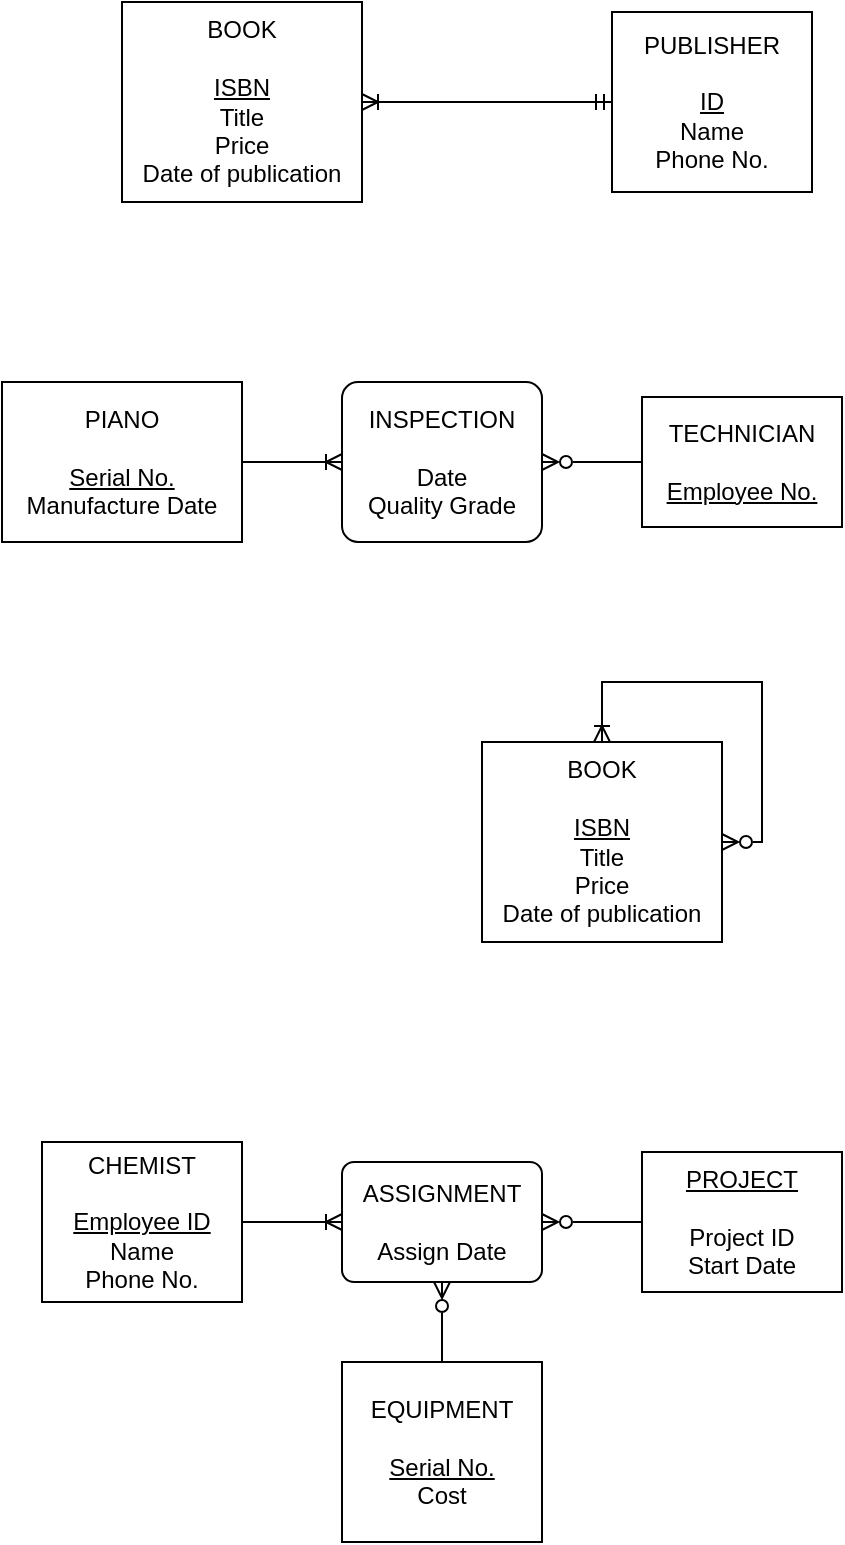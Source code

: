 <mxfile version="21.1.9" type="github">
  <diagram name="Page-1" id="LVZoNYxHvud7TBq3Esnv">
    <mxGraphModel dx="954" dy="616" grid="1" gridSize="10" guides="1" tooltips="1" connect="1" arrows="1" fold="1" page="1" pageScale="1" pageWidth="850" pageHeight="1100" math="0" shadow="0">
      <root>
        <mxCell id="0" />
        <mxCell id="1" parent="0" />
        <mxCell id="8IdoDz5DLcCx1GYUlsVv-1" value="BOOK&lt;br&gt;&lt;br&gt;&lt;u&gt;ISBN&lt;br&gt;&lt;/u&gt;Title&lt;br&gt;Price&lt;br&gt;Date of publication" style="whiteSpace=wrap;html=1;align=center;" parent="1" vertex="1">
          <mxGeometry x="130" y="120" width="120" height="100" as="geometry" />
        </mxCell>
        <mxCell id="8IdoDz5DLcCx1GYUlsVv-2" value="PUBLISHER&lt;br&gt;&lt;br&gt;&lt;u&gt;ID&lt;br&gt;&lt;/u&gt;Name&lt;br style=&quot;border-color: var(--border-color);&quot;&gt;Phone No." style="whiteSpace=wrap;html=1;align=center;" parent="1" vertex="1">
          <mxGeometry x="375" y="125" width="100" height="90" as="geometry" />
        </mxCell>
        <mxCell id="8IdoDz5DLcCx1GYUlsVv-3" style="edgeStyle=orthogonalEdgeStyle;rounded=0;orthogonalLoop=1;jettySize=auto;html=1;entryX=1;entryY=0.5;entryDx=0;entryDy=0;endArrow=ERoneToMany;endFill=0;startArrow=ERmandOne;startFill=0;" parent="1" source="8IdoDz5DLcCx1GYUlsVv-2" target="8IdoDz5DLcCx1GYUlsVv-1" edge="1">
          <mxGeometry relative="1" as="geometry">
            <mxPoint x="240.0" y="169.97" as="sourcePoint" />
          </mxGeometry>
        </mxCell>
        <mxCell id="8IdoDz5DLcCx1GYUlsVv-10" style="edgeStyle=orthogonalEdgeStyle;rounded=0;orthogonalLoop=1;jettySize=auto;html=1;entryX=0;entryY=0.5;entryDx=0;entryDy=0;endArrow=ERoneToMany;endFill=0;" parent="1" source="8IdoDz5DLcCx1GYUlsVv-6" target="8IdoDz5DLcCx1GYUlsVv-9" edge="1">
          <mxGeometry relative="1" as="geometry" />
        </mxCell>
        <mxCell id="8IdoDz5DLcCx1GYUlsVv-6" value="PIANO&lt;br&gt;&lt;br&gt;&lt;u&gt;Serial No.&lt;br&gt;&lt;/u&gt;Manufacture Date" style="whiteSpace=wrap;html=1;align=center;" parent="1" vertex="1">
          <mxGeometry x="70" y="310" width="120" height="80" as="geometry" />
        </mxCell>
        <mxCell id="8IdoDz5DLcCx1GYUlsVv-11" style="edgeStyle=orthogonalEdgeStyle;rounded=0;orthogonalLoop=1;jettySize=auto;html=1;entryX=1;entryY=0.5;entryDx=0;entryDy=0;endArrow=ERzeroToMany;endFill=0;" parent="1" source="8IdoDz5DLcCx1GYUlsVv-7" target="8IdoDz5DLcCx1GYUlsVv-9" edge="1">
          <mxGeometry relative="1" as="geometry" />
        </mxCell>
        <mxCell id="8IdoDz5DLcCx1GYUlsVv-7" value="TECHNICIAN&lt;br&gt;&lt;br&gt;&lt;u&gt;Employee No.&lt;br&gt;&lt;/u&gt;" style="whiteSpace=wrap;html=1;align=center;" parent="1" vertex="1">
          <mxGeometry x="390" y="317.5" width="100" height="65" as="geometry" />
        </mxCell>
        <mxCell id="8IdoDz5DLcCx1GYUlsVv-9" value="INSPECTION&lt;br&gt;&lt;br&gt;Date&lt;br&gt;Quality Grade" style="rounded=1;arcSize=10;whiteSpace=wrap;html=1;align=center;" parent="1" vertex="1">
          <mxGeometry x="240" y="310" width="100" height="80" as="geometry" />
        </mxCell>
        <mxCell id="8IdoDz5DLcCx1GYUlsVv-13" value="BOOK&lt;br&gt;&lt;br&gt;&lt;u&gt;ISBN&lt;br&gt;&lt;/u&gt;Title&lt;br&gt;Price&lt;br&gt;Date of publication" style="whiteSpace=wrap;html=1;align=center;" parent="1" vertex="1">
          <mxGeometry x="310" y="490" width="120" height="100" as="geometry" />
        </mxCell>
        <mxCell id="8IdoDz5DLcCx1GYUlsVv-20" style="edgeStyle=orthogonalEdgeStyle;rounded=0;orthogonalLoop=1;jettySize=auto;html=1;endArrow=ERoneToMany;endFill=0;" parent="1" source="8IdoDz5DLcCx1GYUlsVv-16" target="8IdoDz5DLcCx1GYUlsVv-19" edge="1">
          <mxGeometry relative="1" as="geometry" />
        </mxCell>
        <mxCell id="8IdoDz5DLcCx1GYUlsVv-16" value="&lt;span style=&quot;text-align: start; background-color: initial;&quot;&gt;CHEMIST&lt;br&gt;&lt;/span&gt;&lt;span style=&quot;text-align: start; background-color: initial;&quot; class=&quot;Apple-converted-space&quot;&gt;&lt;br&gt;&lt;u&gt;Employee ID&lt;br&gt;&lt;/u&gt;Name&lt;br&gt;Phone No.&lt;br&gt;&lt;/span&gt;" style="whiteSpace=wrap;html=1;align=center;" parent="1" vertex="1">
          <mxGeometry x="90" y="690" width="100" height="80" as="geometry" />
        </mxCell>
        <mxCell id="8IdoDz5DLcCx1GYUlsVv-21" style="edgeStyle=orthogonalEdgeStyle;rounded=0;orthogonalLoop=1;jettySize=auto;html=1;entryX=1;entryY=0.5;entryDx=0;entryDy=0;endArrow=ERzeroToMany;endFill=0;" parent="1" source="8IdoDz5DLcCx1GYUlsVv-17" target="8IdoDz5DLcCx1GYUlsVv-19" edge="1">
          <mxGeometry relative="1" as="geometry" />
        </mxCell>
        <mxCell id="8IdoDz5DLcCx1GYUlsVv-17" value="&lt;u&gt;PROJECT&lt;/u&gt;&lt;br&gt;&lt;br&gt;Project ID&lt;br&gt;Start Date" style="whiteSpace=wrap;html=1;align=center;" parent="1" vertex="1">
          <mxGeometry x="390" y="695" width="100" height="70" as="geometry" />
        </mxCell>
        <mxCell id="8IdoDz5DLcCx1GYUlsVv-22" style="edgeStyle=orthogonalEdgeStyle;rounded=0;orthogonalLoop=1;jettySize=auto;html=1;entryX=0.5;entryY=1;entryDx=0;entryDy=0;endArrow=ERzeroToMany;endFill=0;" parent="1" source="8IdoDz5DLcCx1GYUlsVv-18" target="8IdoDz5DLcCx1GYUlsVv-19" edge="1">
          <mxGeometry relative="1" as="geometry" />
        </mxCell>
        <mxCell id="8IdoDz5DLcCx1GYUlsVv-18" value="&lt;span style=&quot;text-align: start; background-color: initial;&quot;&gt;EQUIPMENT&lt;br&gt;&lt;br&gt;&lt;u&gt;Serial No.&lt;br&gt;&lt;/u&gt;Cost&lt;br&gt;&lt;/span&gt;" style="whiteSpace=wrap;html=1;align=center;" parent="1" vertex="1">
          <mxGeometry x="240" y="800" width="100" height="90" as="geometry" />
        </mxCell>
        <mxCell id="8IdoDz5DLcCx1GYUlsVv-19" value="ASSIGNMENT&lt;br&gt;&lt;br&gt;Assign Date" style="rounded=1;arcSize=10;whiteSpace=wrap;html=1;align=center;" parent="1" vertex="1">
          <mxGeometry x="240" y="700" width="100" height="60" as="geometry" />
        </mxCell>
        <mxCell id="BqWAguVEFXyIC8rA3QBg-5" style="edgeStyle=orthogonalEdgeStyle;rounded=0;orthogonalLoop=1;jettySize=auto;html=1;exitX=1;exitY=0.5;exitDx=0;exitDy=0;entryX=0.5;entryY=0;entryDx=0;entryDy=0;endArrow=ERoneToMany;endFill=0;startArrow=ERzeroToMany;startFill=0;" edge="1" parent="1" source="8IdoDz5DLcCx1GYUlsVv-13" target="8IdoDz5DLcCx1GYUlsVv-13">
          <mxGeometry relative="1" as="geometry">
            <Array as="points">
              <mxPoint x="450" y="540" />
              <mxPoint x="450" y="460" />
              <mxPoint x="370" y="460" />
            </Array>
          </mxGeometry>
        </mxCell>
      </root>
    </mxGraphModel>
  </diagram>
</mxfile>
